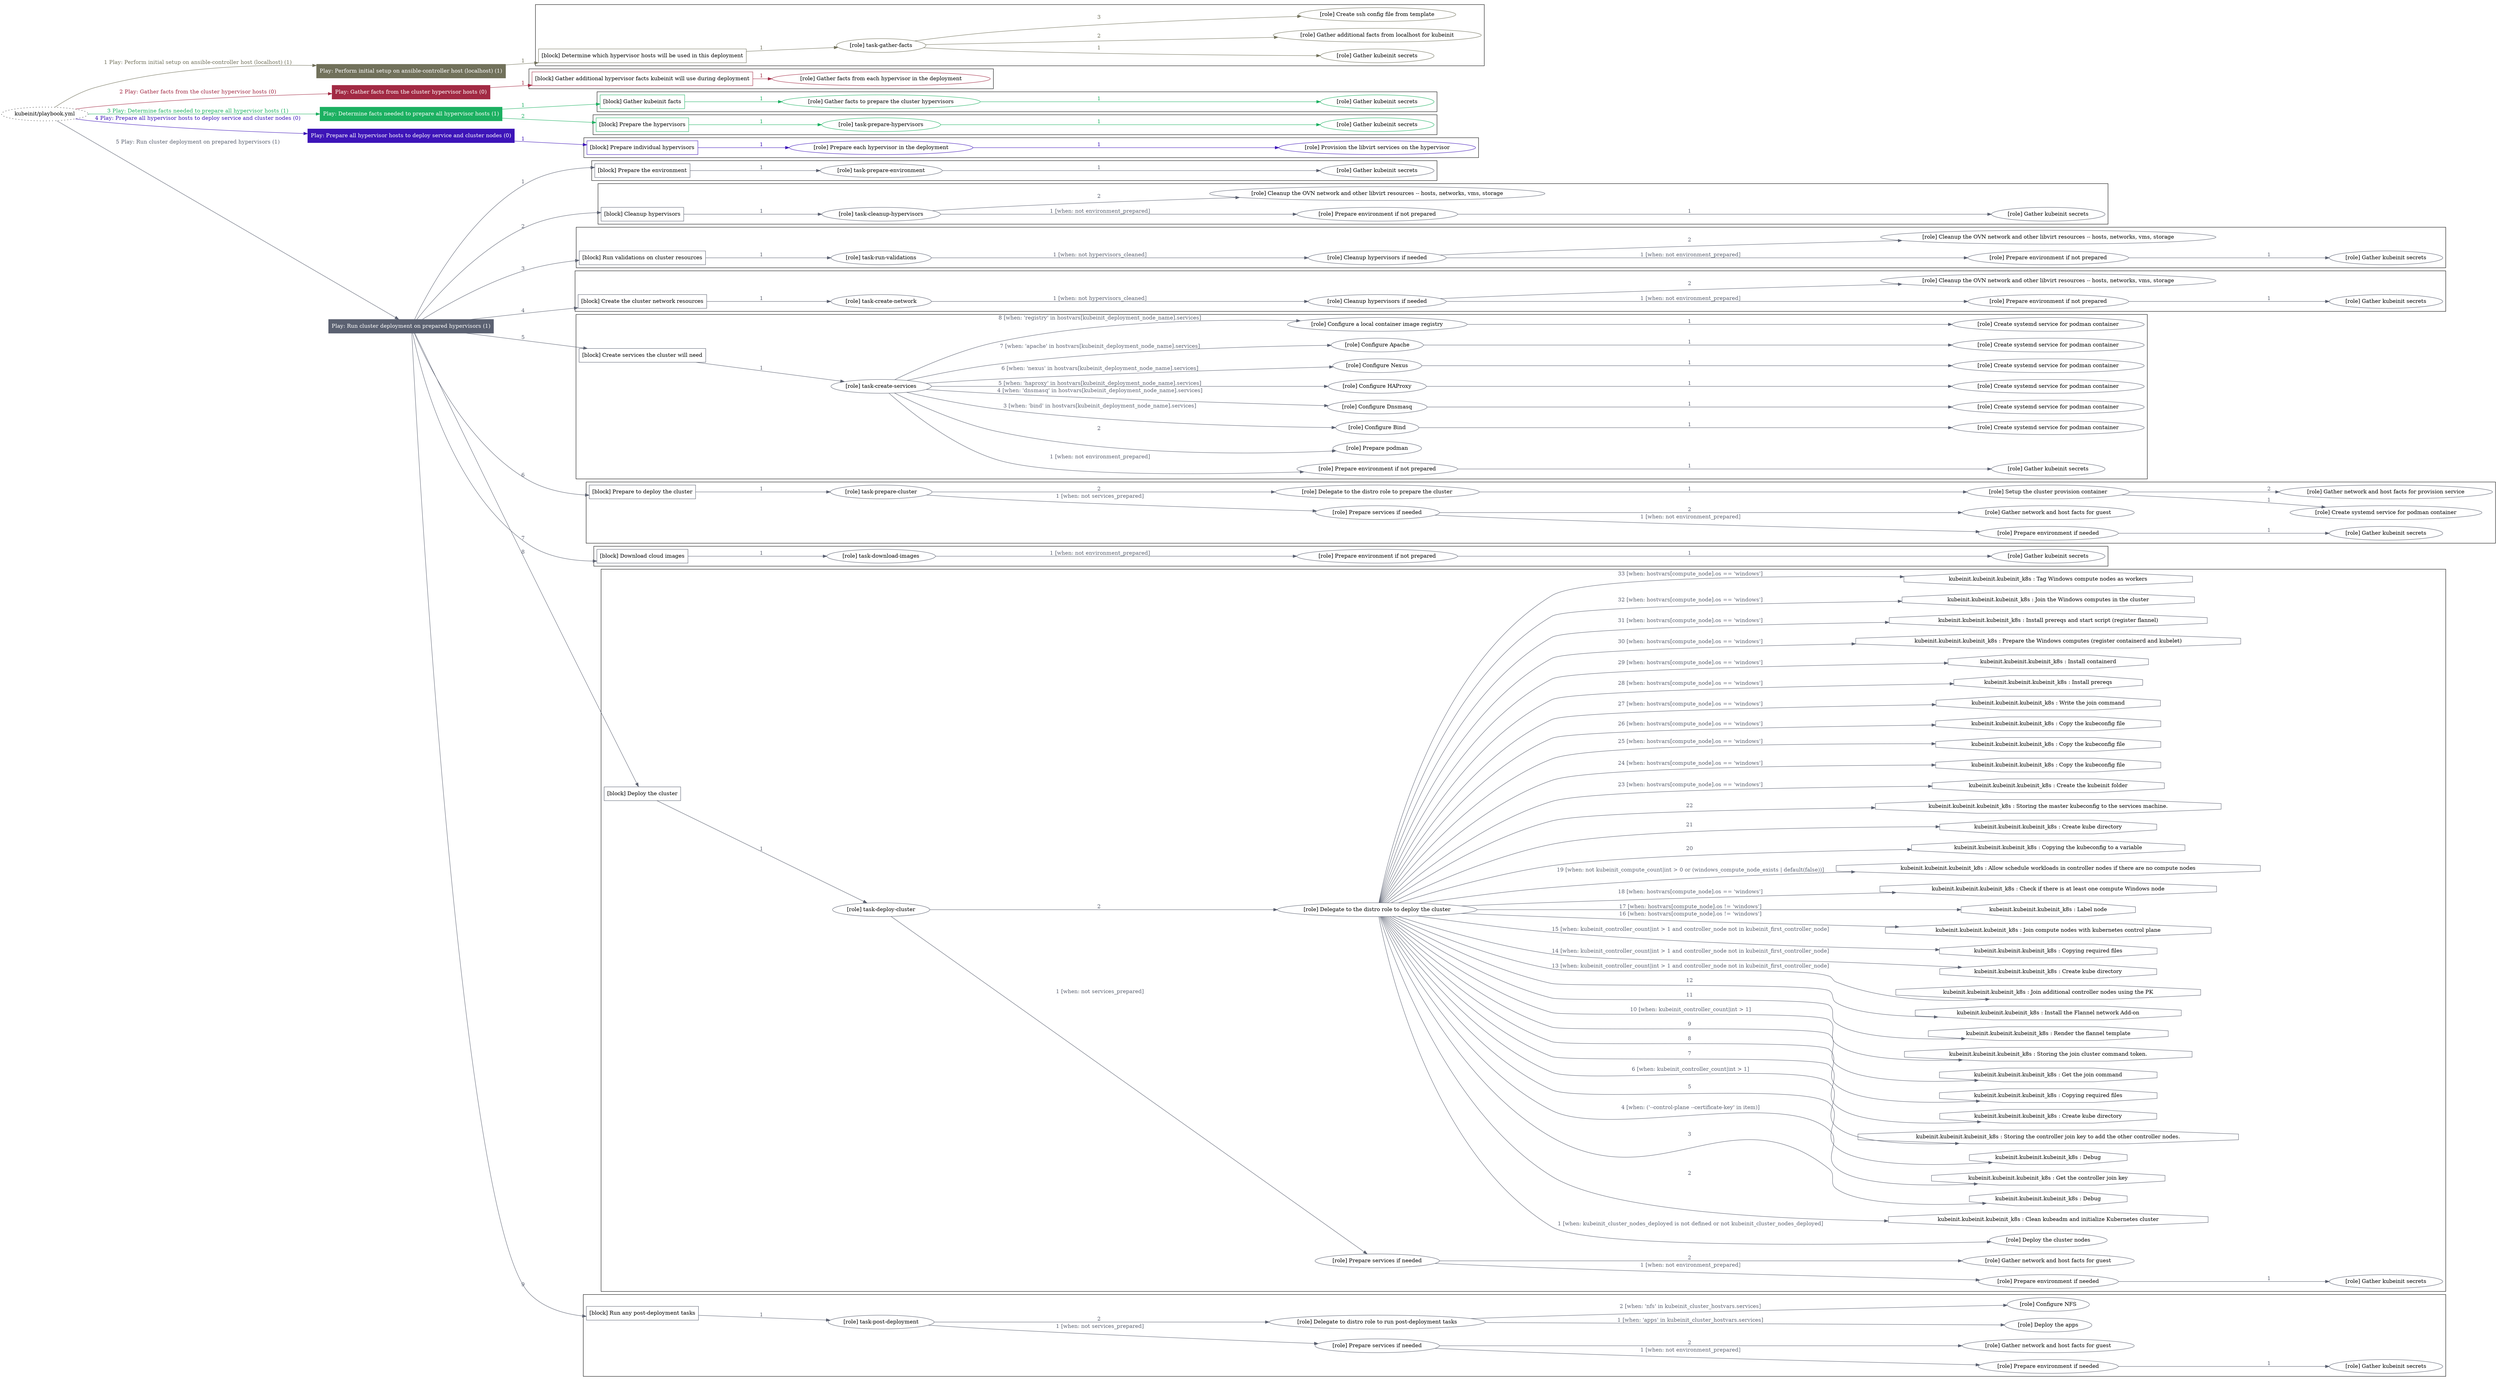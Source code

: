 digraph {
	graph [concentrate=true ordering=in rankdir=LR ratio=fill]
	edge [esep=5 sep=10]
	"kubeinit/playbook.yml" [URL="/home/runner/work/kubeinit/kubeinit/kubeinit/playbook.yml" id=playbook_37fc9bd0 style=dotted]
	"kubeinit/playbook.yml" -> play_7c963f64 [label="1 Play: Perform initial setup on ansible-controller host (localhost) (1)" color="#71715b" fontcolor="#71715b" id=edge_play_7c963f64 labeltooltip="1 Play: Perform initial setup on ansible-controller host (localhost) (1)" tooltip="1 Play: Perform initial setup on ansible-controller host (localhost) (1)"]
	subgraph "Play: Perform initial setup on ansible-controller host (localhost) (1)" {
		play_7c963f64 [label="Play: Perform initial setup on ansible-controller host (localhost) (1)" URL="/home/runner/work/kubeinit/kubeinit/kubeinit/playbook.yml" color="#71715b" fontcolor="#ffffff" id=play_7c963f64 shape=box style=filled tooltip=localhost]
		play_7c963f64 -> block_e3172637 [label=1 color="#71715b" fontcolor="#71715b" id=edge_block_e3172637 labeltooltip=1 tooltip=1]
		subgraph cluster_block_e3172637 {
			block_e3172637 [label="[block] Determine which hypervisor hosts will be used in this deployment" URL="/home/runner/work/kubeinit/kubeinit/kubeinit/playbook.yml" color="#71715b" id=block_e3172637 labeltooltip="Determine which hypervisor hosts will be used in this deployment" shape=box tooltip="Determine which hypervisor hosts will be used in this deployment"]
			block_e3172637 -> role_c6a1f72a [label="1 " color="#71715b" fontcolor="#71715b" id=edge_role_c6a1f72a labeltooltip="1 " tooltip="1 "]
			subgraph "task-gather-facts" {
				role_c6a1f72a [label="[role] task-gather-facts" URL="/home/runner/work/kubeinit/kubeinit/kubeinit/playbook.yml" color="#71715b" id=role_c6a1f72a tooltip="task-gather-facts"]
				role_c6a1f72a -> role_b1468245 [label="1 " color="#71715b" fontcolor="#71715b" id=edge_role_b1468245 labeltooltip="1 " tooltip="1 "]
				subgraph "Gather kubeinit secrets" {
					role_b1468245 [label="[role] Gather kubeinit secrets" URL="/home/runner/.ansible/collections/ansible_collections/kubeinit/kubeinit/roles/kubeinit_prepare/tasks/build_hypervisors_group.yml" color="#71715b" id=role_b1468245 tooltip="Gather kubeinit secrets"]
				}
				role_c6a1f72a -> role_30e3dd3b [label="2 " color="#71715b" fontcolor="#71715b" id=edge_role_30e3dd3b labeltooltip="2 " tooltip="2 "]
				subgraph "Gather additional facts from localhost for kubeinit" {
					role_30e3dd3b [label="[role] Gather additional facts from localhost for kubeinit" URL="/home/runner/.ansible/collections/ansible_collections/kubeinit/kubeinit/roles/kubeinit_prepare/tasks/build_hypervisors_group.yml" color="#71715b" id=role_30e3dd3b tooltip="Gather additional facts from localhost for kubeinit"]
				}
				role_c6a1f72a -> role_0de188fe [label="3 " color="#71715b" fontcolor="#71715b" id=edge_role_0de188fe labeltooltip="3 " tooltip="3 "]
				subgraph "Create ssh config file from template" {
					role_0de188fe [label="[role] Create ssh config file from template" URL="/home/runner/.ansible/collections/ansible_collections/kubeinit/kubeinit/roles/kubeinit_prepare/tasks/build_hypervisors_group.yml" color="#71715b" id=role_0de188fe tooltip="Create ssh config file from template"]
				}
			}
		}
	}
	"kubeinit/playbook.yml" -> play_21fc4b5b [label="2 Play: Gather facts from the cluster hypervisor hosts (0)" color="#a22a44" fontcolor="#a22a44" id=edge_play_21fc4b5b labeltooltip="2 Play: Gather facts from the cluster hypervisor hosts (0)" tooltip="2 Play: Gather facts from the cluster hypervisor hosts (0)"]
	subgraph "Play: Gather facts from the cluster hypervisor hosts (0)" {
		play_21fc4b5b [label="Play: Gather facts from the cluster hypervisor hosts (0)" URL="/home/runner/work/kubeinit/kubeinit/kubeinit/playbook.yml" color="#a22a44" fontcolor="#ffffff" id=play_21fc4b5b shape=box style=filled tooltip="Play: Gather facts from the cluster hypervisor hosts (0)"]
		play_21fc4b5b -> block_97017c40 [label=1 color="#a22a44" fontcolor="#a22a44" id=edge_block_97017c40 labeltooltip=1 tooltip=1]
		subgraph cluster_block_97017c40 {
			block_97017c40 [label="[block] Gather additional hypervisor facts kubeinit will use during deployment" URL="/home/runner/work/kubeinit/kubeinit/kubeinit/playbook.yml" color="#a22a44" id=block_97017c40 labeltooltip="Gather additional hypervisor facts kubeinit will use during deployment" shape=box tooltip="Gather additional hypervisor facts kubeinit will use during deployment"]
			block_97017c40 -> role_42937144 [label="1 " color="#a22a44" fontcolor="#a22a44" id=edge_role_42937144 labeltooltip="1 " tooltip="1 "]
			subgraph "Gather facts from each hypervisor in the deployment" {
				role_42937144 [label="[role] Gather facts from each hypervisor in the deployment" URL="/home/runner/work/kubeinit/kubeinit/kubeinit/playbook.yml" color="#a22a44" id=role_42937144 tooltip="Gather facts from each hypervisor in the deployment"]
			}
		}
	}
	"kubeinit/playbook.yml" -> play_66b19199 [label="3 Play: Determine facts needed to prepare all hypervisor hosts (1)" color="#1cb061" fontcolor="#1cb061" id=edge_play_66b19199 labeltooltip="3 Play: Determine facts needed to prepare all hypervisor hosts (1)" tooltip="3 Play: Determine facts needed to prepare all hypervisor hosts (1)"]
	subgraph "Play: Determine facts needed to prepare all hypervisor hosts (1)" {
		play_66b19199 [label="Play: Determine facts needed to prepare all hypervisor hosts (1)" URL="/home/runner/work/kubeinit/kubeinit/kubeinit/playbook.yml" color="#1cb061" fontcolor="#ffffff" id=play_66b19199 shape=box style=filled tooltip=localhost]
		play_66b19199 -> block_333d1259 [label=1 color="#1cb061" fontcolor="#1cb061" id=edge_block_333d1259 labeltooltip=1 tooltip=1]
		subgraph cluster_block_333d1259 {
			block_333d1259 [label="[block] Gather kubeinit facts" URL="/home/runner/work/kubeinit/kubeinit/kubeinit/playbook.yml" color="#1cb061" id=block_333d1259 labeltooltip="Gather kubeinit facts" shape=box tooltip="Gather kubeinit facts"]
			block_333d1259 -> role_e945be9b [label="1 " color="#1cb061" fontcolor="#1cb061" id=edge_role_e945be9b labeltooltip="1 " tooltip="1 "]
			subgraph "Gather facts to prepare the cluster hypervisors" {
				role_e945be9b [label="[role] Gather facts to prepare the cluster hypervisors" URL="/home/runner/work/kubeinit/kubeinit/kubeinit/playbook.yml" color="#1cb061" id=role_e945be9b tooltip="Gather facts to prepare the cluster hypervisors"]
				role_e945be9b -> role_43d6e75f [label="1 " color="#1cb061" fontcolor="#1cb061" id=edge_role_43d6e75f labeltooltip="1 " tooltip="1 "]
				subgraph "Gather kubeinit secrets" {
					role_43d6e75f [label="[role] Gather kubeinit secrets" URL="/home/runner/.ansible/collections/ansible_collections/kubeinit/kubeinit/roles/kubeinit_prepare/tasks/gather_kubeinit_facts.yml" color="#1cb061" id=role_43d6e75f tooltip="Gather kubeinit secrets"]
				}
			}
		}
		play_66b19199 -> block_4111d19e [label=2 color="#1cb061" fontcolor="#1cb061" id=edge_block_4111d19e labeltooltip=2 tooltip=2]
		subgraph cluster_block_4111d19e {
			block_4111d19e [label="[block] Prepare the hypervisors" URL="/home/runner/work/kubeinit/kubeinit/kubeinit/playbook.yml" color="#1cb061" id=block_4111d19e labeltooltip="Prepare the hypervisors" shape=box tooltip="Prepare the hypervisors"]
			block_4111d19e -> role_21d84c1e [label="1 " color="#1cb061" fontcolor="#1cb061" id=edge_role_21d84c1e labeltooltip="1 " tooltip="1 "]
			subgraph "task-prepare-hypervisors" {
				role_21d84c1e [label="[role] task-prepare-hypervisors" URL="/home/runner/work/kubeinit/kubeinit/kubeinit/playbook.yml" color="#1cb061" id=role_21d84c1e tooltip="task-prepare-hypervisors"]
				role_21d84c1e -> role_14f3a708 [label="1 " color="#1cb061" fontcolor="#1cb061" id=edge_role_14f3a708 labeltooltip="1 " tooltip="1 "]
				subgraph "Gather kubeinit secrets" {
					role_14f3a708 [label="[role] Gather kubeinit secrets" URL="/home/runner/.ansible/collections/ansible_collections/kubeinit/kubeinit/roles/kubeinit_prepare/tasks/gather_kubeinit_facts.yml" color="#1cb061" id=role_14f3a708 tooltip="Gather kubeinit secrets"]
				}
			}
		}
	}
	"kubeinit/playbook.yml" -> play_279dcf7a [label="4 Play: Prepare all hypervisor hosts to deploy service and cluster nodes (0)" color="#3d14b8" fontcolor="#3d14b8" id=edge_play_279dcf7a labeltooltip="4 Play: Prepare all hypervisor hosts to deploy service and cluster nodes (0)" tooltip="4 Play: Prepare all hypervisor hosts to deploy service and cluster nodes (0)"]
	subgraph "Play: Prepare all hypervisor hosts to deploy service and cluster nodes (0)" {
		play_279dcf7a [label="Play: Prepare all hypervisor hosts to deploy service and cluster nodes (0)" URL="/home/runner/work/kubeinit/kubeinit/kubeinit/playbook.yml" color="#3d14b8" fontcolor="#ffffff" id=play_279dcf7a shape=box style=filled tooltip="Play: Prepare all hypervisor hosts to deploy service and cluster nodes (0)"]
		play_279dcf7a -> block_efcea288 [label=1 color="#3d14b8" fontcolor="#3d14b8" id=edge_block_efcea288 labeltooltip=1 tooltip=1]
		subgraph cluster_block_efcea288 {
			block_efcea288 [label="[block] Prepare individual hypervisors" URL="/home/runner/work/kubeinit/kubeinit/kubeinit/playbook.yml" color="#3d14b8" id=block_efcea288 labeltooltip="Prepare individual hypervisors" shape=box tooltip="Prepare individual hypervisors"]
			block_efcea288 -> role_f85fe221 [label="1 " color="#3d14b8" fontcolor="#3d14b8" id=edge_role_f85fe221 labeltooltip="1 " tooltip="1 "]
			subgraph "Prepare each hypervisor in the deployment" {
				role_f85fe221 [label="[role] Prepare each hypervisor in the deployment" URL="/home/runner/work/kubeinit/kubeinit/kubeinit/playbook.yml" color="#3d14b8" id=role_f85fe221 tooltip="Prepare each hypervisor in the deployment"]
				role_f85fe221 -> role_98a0b3cf [label="1 " color="#3d14b8" fontcolor="#3d14b8" id=edge_role_98a0b3cf labeltooltip="1 " tooltip="1 "]
				subgraph "Provision the libvirt services on the hypervisor" {
					role_98a0b3cf [label="[role] Provision the libvirt services on the hypervisor" URL="/home/runner/.ansible/collections/ansible_collections/kubeinit/kubeinit/roles/kubeinit_prepare/tasks/prepare_hypervisor.yml" color="#3d14b8" id=role_98a0b3cf tooltip="Provision the libvirt services on the hypervisor"]
				}
			}
		}
	}
	"kubeinit/playbook.yml" -> play_c4e87d66 [label="5 Play: Run cluster deployment on prepared hypervisors (1)" color="#5b6171" fontcolor="#5b6171" id=edge_play_c4e87d66 labeltooltip="5 Play: Run cluster deployment on prepared hypervisors (1)" tooltip="5 Play: Run cluster deployment on prepared hypervisors (1)"]
	subgraph "Play: Run cluster deployment on prepared hypervisors (1)" {
		play_c4e87d66 [label="Play: Run cluster deployment on prepared hypervisors (1)" URL="/home/runner/work/kubeinit/kubeinit/kubeinit/playbook.yml" color="#5b6171" fontcolor="#ffffff" id=play_c4e87d66 shape=box style=filled tooltip=localhost]
		play_c4e87d66 -> block_ec82002a [label=1 color="#5b6171" fontcolor="#5b6171" id=edge_block_ec82002a labeltooltip=1 tooltip=1]
		subgraph cluster_block_ec82002a {
			block_ec82002a [label="[block] Prepare the environment" URL="/home/runner/work/kubeinit/kubeinit/kubeinit/playbook.yml" color="#5b6171" id=block_ec82002a labeltooltip="Prepare the environment" shape=box tooltip="Prepare the environment"]
			block_ec82002a -> role_f9167e80 [label="1 " color="#5b6171" fontcolor="#5b6171" id=edge_role_f9167e80 labeltooltip="1 " tooltip="1 "]
			subgraph "task-prepare-environment" {
				role_f9167e80 [label="[role] task-prepare-environment" URL="/home/runner/work/kubeinit/kubeinit/kubeinit/playbook.yml" color="#5b6171" id=role_f9167e80 tooltip="task-prepare-environment"]
				role_f9167e80 -> role_a0ba9fea [label="1 " color="#5b6171" fontcolor="#5b6171" id=edge_role_a0ba9fea labeltooltip="1 " tooltip="1 "]
				subgraph "Gather kubeinit secrets" {
					role_a0ba9fea [label="[role] Gather kubeinit secrets" URL="/home/runner/.ansible/collections/ansible_collections/kubeinit/kubeinit/roles/kubeinit_prepare/tasks/gather_kubeinit_facts.yml" color="#5b6171" id=role_a0ba9fea tooltip="Gather kubeinit secrets"]
				}
			}
		}
		play_c4e87d66 -> block_f414724f [label=2 color="#5b6171" fontcolor="#5b6171" id=edge_block_f414724f labeltooltip=2 tooltip=2]
		subgraph cluster_block_f414724f {
			block_f414724f [label="[block] Cleanup hypervisors" URL="/home/runner/work/kubeinit/kubeinit/kubeinit/playbook.yml" color="#5b6171" id=block_f414724f labeltooltip="Cleanup hypervisors" shape=box tooltip="Cleanup hypervisors"]
			block_f414724f -> role_fd83461f [label="1 " color="#5b6171" fontcolor="#5b6171" id=edge_role_fd83461f labeltooltip="1 " tooltip="1 "]
			subgraph "task-cleanup-hypervisors" {
				role_fd83461f [label="[role] task-cleanup-hypervisors" URL="/home/runner/work/kubeinit/kubeinit/kubeinit/playbook.yml" color="#5b6171" id=role_fd83461f tooltip="task-cleanup-hypervisors"]
				role_fd83461f -> role_783e7cdb [label="1 [when: not environment_prepared]" color="#5b6171" fontcolor="#5b6171" id=edge_role_783e7cdb labeltooltip="1 [when: not environment_prepared]" tooltip="1 [when: not environment_prepared]"]
				subgraph "Prepare environment if not prepared" {
					role_783e7cdb [label="[role] Prepare environment if not prepared" URL="/home/runner/.ansible/collections/ansible_collections/kubeinit/kubeinit/roles/kubeinit_prepare/tasks/cleanup_hypervisors.yml" color="#5b6171" id=role_783e7cdb tooltip="Prepare environment if not prepared"]
					role_783e7cdb -> role_04978224 [label="1 " color="#5b6171" fontcolor="#5b6171" id=edge_role_04978224 labeltooltip="1 " tooltip="1 "]
					subgraph "Gather kubeinit secrets" {
						role_04978224 [label="[role] Gather kubeinit secrets" URL="/home/runner/.ansible/collections/ansible_collections/kubeinit/kubeinit/roles/kubeinit_prepare/tasks/gather_kubeinit_facts.yml" color="#5b6171" id=role_04978224 tooltip="Gather kubeinit secrets"]
					}
				}
				role_fd83461f -> role_db8ef199 [label="2 " color="#5b6171" fontcolor="#5b6171" id=edge_role_db8ef199 labeltooltip="2 " tooltip="2 "]
				subgraph "Cleanup the OVN network and other libvirt resources -- hosts, networks, vms, storage" {
					role_db8ef199 [label="[role] Cleanup the OVN network and other libvirt resources -- hosts, networks, vms, storage" URL="/home/runner/.ansible/collections/ansible_collections/kubeinit/kubeinit/roles/kubeinit_prepare/tasks/cleanup_hypervisors.yml" color="#5b6171" id=role_db8ef199 tooltip="Cleanup the OVN network and other libvirt resources -- hosts, networks, vms, storage"]
				}
			}
		}
		play_c4e87d66 -> block_bb086e67 [label=3 color="#5b6171" fontcolor="#5b6171" id=edge_block_bb086e67 labeltooltip=3 tooltip=3]
		subgraph cluster_block_bb086e67 {
			block_bb086e67 [label="[block] Run validations on cluster resources" URL="/home/runner/work/kubeinit/kubeinit/kubeinit/playbook.yml" color="#5b6171" id=block_bb086e67 labeltooltip="Run validations on cluster resources" shape=box tooltip="Run validations on cluster resources"]
			block_bb086e67 -> role_0b402cfc [label="1 " color="#5b6171" fontcolor="#5b6171" id=edge_role_0b402cfc labeltooltip="1 " tooltip="1 "]
			subgraph "task-run-validations" {
				role_0b402cfc [label="[role] task-run-validations" URL="/home/runner/work/kubeinit/kubeinit/kubeinit/playbook.yml" color="#5b6171" id=role_0b402cfc tooltip="task-run-validations"]
				role_0b402cfc -> role_9510f2d9 [label="1 [when: not hypervisors_cleaned]" color="#5b6171" fontcolor="#5b6171" id=edge_role_9510f2d9 labeltooltip="1 [when: not hypervisors_cleaned]" tooltip="1 [when: not hypervisors_cleaned]"]
				subgraph "Cleanup hypervisors if needed" {
					role_9510f2d9 [label="[role] Cleanup hypervisors if needed" URL="/home/runner/.ansible/collections/ansible_collections/kubeinit/kubeinit/roles/kubeinit_validations/tasks/main.yml" color="#5b6171" id=role_9510f2d9 tooltip="Cleanup hypervisors if needed"]
					role_9510f2d9 -> role_a41b23a1 [label="1 [when: not environment_prepared]" color="#5b6171" fontcolor="#5b6171" id=edge_role_a41b23a1 labeltooltip="1 [when: not environment_prepared]" tooltip="1 [when: not environment_prepared]"]
					subgraph "Prepare environment if not prepared" {
						role_a41b23a1 [label="[role] Prepare environment if not prepared" URL="/home/runner/.ansible/collections/ansible_collections/kubeinit/kubeinit/roles/kubeinit_prepare/tasks/cleanup_hypervisors.yml" color="#5b6171" id=role_a41b23a1 tooltip="Prepare environment if not prepared"]
						role_a41b23a1 -> role_7bd117fd [label="1 " color="#5b6171" fontcolor="#5b6171" id=edge_role_7bd117fd labeltooltip="1 " tooltip="1 "]
						subgraph "Gather kubeinit secrets" {
							role_7bd117fd [label="[role] Gather kubeinit secrets" URL="/home/runner/.ansible/collections/ansible_collections/kubeinit/kubeinit/roles/kubeinit_prepare/tasks/gather_kubeinit_facts.yml" color="#5b6171" id=role_7bd117fd tooltip="Gather kubeinit secrets"]
						}
					}
					role_9510f2d9 -> role_02e56392 [label="2 " color="#5b6171" fontcolor="#5b6171" id=edge_role_02e56392 labeltooltip="2 " tooltip="2 "]
					subgraph "Cleanup the OVN network and other libvirt resources -- hosts, networks, vms, storage" {
						role_02e56392 [label="[role] Cleanup the OVN network and other libvirt resources -- hosts, networks, vms, storage" URL="/home/runner/.ansible/collections/ansible_collections/kubeinit/kubeinit/roles/kubeinit_prepare/tasks/cleanup_hypervisors.yml" color="#5b6171" id=role_02e56392 tooltip="Cleanup the OVN network and other libvirt resources -- hosts, networks, vms, storage"]
					}
				}
			}
		}
		play_c4e87d66 -> block_6c2c5ed0 [label=4 color="#5b6171" fontcolor="#5b6171" id=edge_block_6c2c5ed0 labeltooltip=4 tooltip=4]
		subgraph cluster_block_6c2c5ed0 {
			block_6c2c5ed0 [label="[block] Create the cluster network resources" URL="/home/runner/work/kubeinit/kubeinit/kubeinit/playbook.yml" color="#5b6171" id=block_6c2c5ed0 labeltooltip="Create the cluster network resources" shape=box tooltip="Create the cluster network resources"]
			block_6c2c5ed0 -> role_fc075b00 [label="1 " color="#5b6171" fontcolor="#5b6171" id=edge_role_fc075b00 labeltooltip="1 " tooltip="1 "]
			subgraph "task-create-network" {
				role_fc075b00 [label="[role] task-create-network" URL="/home/runner/work/kubeinit/kubeinit/kubeinit/playbook.yml" color="#5b6171" id=role_fc075b00 tooltip="task-create-network"]
				role_fc075b00 -> role_131fb79e [label="1 [when: not hypervisors_cleaned]" color="#5b6171" fontcolor="#5b6171" id=edge_role_131fb79e labeltooltip="1 [when: not hypervisors_cleaned]" tooltip="1 [when: not hypervisors_cleaned]"]
				subgraph "Cleanup hypervisors if needed" {
					role_131fb79e [label="[role] Cleanup hypervisors if needed" URL="/home/runner/.ansible/collections/ansible_collections/kubeinit/kubeinit/roles/kubeinit_libvirt/tasks/create_network.yml" color="#5b6171" id=role_131fb79e tooltip="Cleanup hypervisors if needed"]
					role_131fb79e -> role_5858b11a [label="1 [when: not environment_prepared]" color="#5b6171" fontcolor="#5b6171" id=edge_role_5858b11a labeltooltip="1 [when: not environment_prepared]" tooltip="1 [when: not environment_prepared]"]
					subgraph "Prepare environment if not prepared" {
						role_5858b11a [label="[role] Prepare environment if not prepared" URL="/home/runner/.ansible/collections/ansible_collections/kubeinit/kubeinit/roles/kubeinit_prepare/tasks/cleanup_hypervisors.yml" color="#5b6171" id=role_5858b11a tooltip="Prepare environment if not prepared"]
						role_5858b11a -> role_b5250fd2 [label="1 " color="#5b6171" fontcolor="#5b6171" id=edge_role_b5250fd2 labeltooltip="1 " tooltip="1 "]
						subgraph "Gather kubeinit secrets" {
							role_b5250fd2 [label="[role] Gather kubeinit secrets" URL="/home/runner/.ansible/collections/ansible_collections/kubeinit/kubeinit/roles/kubeinit_prepare/tasks/gather_kubeinit_facts.yml" color="#5b6171" id=role_b5250fd2 tooltip="Gather kubeinit secrets"]
						}
					}
					role_131fb79e -> role_cfba319b [label="2 " color="#5b6171" fontcolor="#5b6171" id=edge_role_cfba319b labeltooltip="2 " tooltip="2 "]
					subgraph "Cleanup the OVN network and other libvirt resources -- hosts, networks, vms, storage" {
						role_cfba319b [label="[role] Cleanup the OVN network and other libvirt resources -- hosts, networks, vms, storage" URL="/home/runner/.ansible/collections/ansible_collections/kubeinit/kubeinit/roles/kubeinit_prepare/tasks/cleanup_hypervisors.yml" color="#5b6171" id=role_cfba319b tooltip="Cleanup the OVN network and other libvirt resources -- hosts, networks, vms, storage"]
					}
				}
			}
		}
		play_c4e87d66 -> block_02cbcf7d [label=5 color="#5b6171" fontcolor="#5b6171" id=edge_block_02cbcf7d labeltooltip=5 tooltip=5]
		subgraph cluster_block_02cbcf7d {
			block_02cbcf7d [label="[block] Create services the cluster will need" URL="/home/runner/work/kubeinit/kubeinit/kubeinit/playbook.yml" color="#5b6171" id=block_02cbcf7d labeltooltip="Create services the cluster will need" shape=box tooltip="Create services the cluster will need"]
			block_02cbcf7d -> role_6879e29a [label="1 " color="#5b6171" fontcolor="#5b6171" id=edge_role_6879e29a labeltooltip="1 " tooltip="1 "]
			subgraph "task-create-services" {
				role_6879e29a [label="[role] task-create-services" URL="/home/runner/work/kubeinit/kubeinit/kubeinit/playbook.yml" color="#5b6171" id=role_6879e29a tooltip="task-create-services"]
				role_6879e29a -> role_bdbb60f8 [label="1 [when: not environment_prepared]" color="#5b6171" fontcolor="#5b6171" id=edge_role_bdbb60f8 labeltooltip="1 [when: not environment_prepared]" tooltip="1 [when: not environment_prepared]"]
				subgraph "Prepare environment if not prepared" {
					role_bdbb60f8 [label="[role] Prepare environment if not prepared" URL="/home/runner/.ansible/collections/ansible_collections/kubeinit/kubeinit/roles/kubeinit_services/tasks/main.yml" color="#5b6171" id=role_bdbb60f8 tooltip="Prepare environment if not prepared"]
					role_bdbb60f8 -> role_faa0738e [label="1 " color="#5b6171" fontcolor="#5b6171" id=edge_role_faa0738e labeltooltip="1 " tooltip="1 "]
					subgraph "Gather kubeinit secrets" {
						role_faa0738e [label="[role] Gather kubeinit secrets" URL="/home/runner/.ansible/collections/ansible_collections/kubeinit/kubeinit/roles/kubeinit_prepare/tasks/gather_kubeinit_facts.yml" color="#5b6171" id=role_faa0738e tooltip="Gather kubeinit secrets"]
					}
				}
				role_6879e29a -> role_d0b4770d [label="2 " color="#5b6171" fontcolor="#5b6171" id=edge_role_d0b4770d labeltooltip="2 " tooltip="2 "]
				subgraph "Prepare podman" {
					role_d0b4770d [label="[role] Prepare podman" URL="/home/runner/.ansible/collections/ansible_collections/kubeinit/kubeinit/roles/kubeinit_services/tasks/00_create_service_pod.yml" color="#5b6171" id=role_d0b4770d tooltip="Prepare podman"]
				}
				role_6879e29a -> role_1bc050ab [label="3 [when: 'bind' in hostvars[kubeinit_deployment_node_name].services]" color="#5b6171" fontcolor="#5b6171" id=edge_role_1bc050ab labeltooltip="3 [when: 'bind' in hostvars[kubeinit_deployment_node_name].services]" tooltip="3 [when: 'bind' in hostvars[kubeinit_deployment_node_name].services]"]
				subgraph "Configure Bind" {
					role_1bc050ab [label="[role] Configure Bind" URL="/home/runner/.ansible/collections/ansible_collections/kubeinit/kubeinit/roles/kubeinit_services/tasks/start_services_containers.yml" color="#5b6171" id=role_1bc050ab tooltip="Configure Bind"]
					role_1bc050ab -> role_e14cfb68 [label="1 " color="#5b6171" fontcolor="#5b6171" id=edge_role_e14cfb68 labeltooltip="1 " tooltip="1 "]
					subgraph "Create systemd service for podman container" {
						role_e14cfb68 [label="[role] Create systemd service for podman container" URL="/home/runner/.ansible/collections/ansible_collections/kubeinit/kubeinit/roles/kubeinit_bind/tasks/main.yml" color="#5b6171" id=role_e14cfb68 tooltip="Create systemd service for podman container"]
					}
				}
				role_6879e29a -> role_3f3eaf5b [label="4 [when: 'dnsmasq' in hostvars[kubeinit_deployment_node_name].services]" color="#5b6171" fontcolor="#5b6171" id=edge_role_3f3eaf5b labeltooltip="4 [when: 'dnsmasq' in hostvars[kubeinit_deployment_node_name].services]" tooltip="4 [when: 'dnsmasq' in hostvars[kubeinit_deployment_node_name].services]"]
				subgraph "Configure Dnsmasq" {
					role_3f3eaf5b [label="[role] Configure Dnsmasq" URL="/home/runner/.ansible/collections/ansible_collections/kubeinit/kubeinit/roles/kubeinit_services/tasks/start_services_containers.yml" color="#5b6171" id=role_3f3eaf5b tooltip="Configure Dnsmasq"]
					role_3f3eaf5b -> role_6b5d2a21 [label="1 " color="#5b6171" fontcolor="#5b6171" id=edge_role_6b5d2a21 labeltooltip="1 " tooltip="1 "]
					subgraph "Create systemd service for podman container" {
						role_6b5d2a21 [label="[role] Create systemd service for podman container" URL="/home/runner/.ansible/collections/ansible_collections/kubeinit/kubeinit/roles/kubeinit_dnsmasq/tasks/main.yml" color="#5b6171" id=role_6b5d2a21 tooltip="Create systemd service for podman container"]
					}
				}
				role_6879e29a -> role_fe3653c2 [label="5 [when: 'haproxy' in hostvars[kubeinit_deployment_node_name].services]" color="#5b6171" fontcolor="#5b6171" id=edge_role_fe3653c2 labeltooltip="5 [when: 'haproxy' in hostvars[kubeinit_deployment_node_name].services]" tooltip="5 [when: 'haproxy' in hostvars[kubeinit_deployment_node_name].services]"]
				subgraph "Configure HAProxy" {
					role_fe3653c2 [label="[role] Configure HAProxy" URL="/home/runner/.ansible/collections/ansible_collections/kubeinit/kubeinit/roles/kubeinit_services/tasks/start_services_containers.yml" color="#5b6171" id=role_fe3653c2 tooltip="Configure HAProxy"]
					role_fe3653c2 -> role_8ba8305b [label="1 " color="#5b6171" fontcolor="#5b6171" id=edge_role_8ba8305b labeltooltip="1 " tooltip="1 "]
					subgraph "Create systemd service for podman container" {
						role_8ba8305b [label="[role] Create systemd service for podman container" URL="/home/runner/.ansible/collections/ansible_collections/kubeinit/kubeinit/roles/kubeinit_haproxy/tasks/main.yml" color="#5b6171" id=role_8ba8305b tooltip="Create systemd service for podman container"]
					}
				}
				role_6879e29a -> role_b645eeb7 [label="6 [when: 'nexus' in hostvars[kubeinit_deployment_node_name].services]" color="#5b6171" fontcolor="#5b6171" id=edge_role_b645eeb7 labeltooltip="6 [when: 'nexus' in hostvars[kubeinit_deployment_node_name].services]" tooltip="6 [when: 'nexus' in hostvars[kubeinit_deployment_node_name].services]"]
				subgraph "Configure Nexus" {
					role_b645eeb7 [label="[role] Configure Nexus" URL="/home/runner/.ansible/collections/ansible_collections/kubeinit/kubeinit/roles/kubeinit_services/tasks/start_services_containers.yml" color="#5b6171" id=role_b645eeb7 tooltip="Configure Nexus"]
					role_b645eeb7 -> role_bdd99a2a [label="1 " color="#5b6171" fontcolor="#5b6171" id=edge_role_bdd99a2a labeltooltip="1 " tooltip="1 "]
					subgraph "Create systemd service for podman container" {
						role_bdd99a2a [label="[role] Create systemd service for podman container" URL="/home/runner/.ansible/collections/ansible_collections/kubeinit/kubeinit/roles/kubeinit_nexus/tasks/main.yml" color="#5b6171" id=role_bdd99a2a tooltip="Create systemd service for podman container"]
					}
				}
				role_6879e29a -> role_4f7f829a [label="7 [when: 'apache' in hostvars[kubeinit_deployment_node_name].services]" color="#5b6171" fontcolor="#5b6171" id=edge_role_4f7f829a labeltooltip="7 [when: 'apache' in hostvars[kubeinit_deployment_node_name].services]" tooltip="7 [when: 'apache' in hostvars[kubeinit_deployment_node_name].services]"]
				subgraph "Configure Apache" {
					role_4f7f829a [label="[role] Configure Apache" URL="/home/runner/.ansible/collections/ansible_collections/kubeinit/kubeinit/roles/kubeinit_services/tasks/start_services_containers.yml" color="#5b6171" id=role_4f7f829a tooltip="Configure Apache"]
					role_4f7f829a -> role_55a8d0aa [label="1 " color="#5b6171" fontcolor="#5b6171" id=edge_role_55a8d0aa labeltooltip="1 " tooltip="1 "]
					subgraph "Create systemd service for podman container" {
						role_55a8d0aa [label="[role] Create systemd service for podman container" URL="/home/runner/.ansible/collections/ansible_collections/kubeinit/kubeinit/roles/kubeinit_apache/tasks/main.yml" color="#5b6171" id=role_55a8d0aa tooltip="Create systemd service for podman container"]
					}
				}
				role_6879e29a -> role_1843b4fa [label="8 [when: 'registry' in hostvars[kubeinit_deployment_node_name].services]" color="#5b6171" fontcolor="#5b6171" id=edge_role_1843b4fa labeltooltip="8 [when: 'registry' in hostvars[kubeinit_deployment_node_name].services]" tooltip="8 [when: 'registry' in hostvars[kubeinit_deployment_node_name].services]"]
				subgraph "Configure a local container image registry" {
					role_1843b4fa [label="[role] Configure a local container image registry" URL="/home/runner/.ansible/collections/ansible_collections/kubeinit/kubeinit/roles/kubeinit_services/tasks/start_services_containers.yml" color="#5b6171" id=role_1843b4fa tooltip="Configure a local container image registry"]
					role_1843b4fa -> role_0d8b436d [label="1 " color="#5b6171" fontcolor="#5b6171" id=edge_role_0d8b436d labeltooltip="1 " tooltip="1 "]
					subgraph "Create systemd service for podman container" {
						role_0d8b436d [label="[role] Create systemd service for podman container" URL="/home/runner/.ansible/collections/ansible_collections/kubeinit/kubeinit/roles/kubeinit_registry/tasks/main.yml" color="#5b6171" id=role_0d8b436d tooltip="Create systemd service for podman container"]
					}
				}
			}
		}
		play_c4e87d66 -> block_0b8c4c30 [label=6 color="#5b6171" fontcolor="#5b6171" id=edge_block_0b8c4c30 labeltooltip=6 tooltip=6]
		subgraph cluster_block_0b8c4c30 {
			block_0b8c4c30 [label="[block] Prepare to deploy the cluster" URL="/home/runner/work/kubeinit/kubeinit/kubeinit/playbook.yml" color="#5b6171" id=block_0b8c4c30 labeltooltip="Prepare to deploy the cluster" shape=box tooltip="Prepare to deploy the cluster"]
			block_0b8c4c30 -> role_b652e8bd [label="1 " color="#5b6171" fontcolor="#5b6171" id=edge_role_b652e8bd labeltooltip="1 " tooltip="1 "]
			subgraph "task-prepare-cluster" {
				role_b652e8bd [label="[role] task-prepare-cluster" URL="/home/runner/work/kubeinit/kubeinit/kubeinit/playbook.yml" color="#5b6171" id=role_b652e8bd tooltip="task-prepare-cluster"]
				role_b652e8bd -> role_66fe3eee [label="1 [when: not services_prepared]" color="#5b6171" fontcolor="#5b6171" id=edge_role_66fe3eee labeltooltip="1 [when: not services_prepared]" tooltip="1 [when: not services_prepared]"]
				subgraph "Prepare services if needed" {
					role_66fe3eee [label="[role] Prepare services if needed" URL="/home/runner/.ansible/collections/ansible_collections/kubeinit/kubeinit/roles/kubeinit_prepare/tasks/prepare_cluster.yml" color="#5b6171" id=role_66fe3eee tooltip="Prepare services if needed"]
					role_66fe3eee -> role_8d16bbfb [label="1 [when: not environment_prepared]" color="#5b6171" fontcolor="#5b6171" id=edge_role_8d16bbfb labeltooltip="1 [when: not environment_prepared]" tooltip="1 [when: not environment_prepared]"]
					subgraph "Prepare environment if needed" {
						role_8d16bbfb [label="[role] Prepare environment if needed" URL="/home/runner/.ansible/collections/ansible_collections/kubeinit/kubeinit/roles/kubeinit_services/tasks/prepare_services.yml" color="#5b6171" id=role_8d16bbfb tooltip="Prepare environment if needed"]
						role_8d16bbfb -> role_ffdfe647 [label="1 " color="#5b6171" fontcolor="#5b6171" id=edge_role_ffdfe647 labeltooltip="1 " tooltip="1 "]
						subgraph "Gather kubeinit secrets" {
							role_ffdfe647 [label="[role] Gather kubeinit secrets" URL="/home/runner/.ansible/collections/ansible_collections/kubeinit/kubeinit/roles/kubeinit_prepare/tasks/gather_kubeinit_facts.yml" color="#5b6171" id=role_ffdfe647 tooltip="Gather kubeinit secrets"]
						}
					}
					role_66fe3eee -> role_22c94b8f [label="2 " color="#5b6171" fontcolor="#5b6171" id=edge_role_22c94b8f labeltooltip="2 " tooltip="2 "]
					subgraph "Gather network and host facts for guest" {
						role_22c94b8f [label="[role] Gather network and host facts for guest" URL="/home/runner/.ansible/collections/ansible_collections/kubeinit/kubeinit/roles/kubeinit_services/tasks/prepare_services.yml" color="#5b6171" id=role_22c94b8f tooltip="Gather network and host facts for guest"]
					}
				}
				role_b652e8bd -> role_3404061e [label="2 " color="#5b6171" fontcolor="#5b6171" id=edge_role_3404061e labeltooltip="2 " tooltip="2 "]
				subgraph "Delegate to the distro role to prepare the cluster" {
					role_3404061e [label="[role] Delegate to the distro role to prepare the cluster" URL="/home/runner/.ansible/collections/ansible_collections/kubeinit/kubeinit/roles/kubeinit_prepare/tasks/prepare_cluster.yml" color="#5b6171" id=role_3404061e tooltip="Delegate to the distro role to prepare the cluster"]
					role_3404061e -> role_74bf9961 [label="1 " color="#5b6171" fontcolor="#5b6171" id=edge_role_74bf9961 labeltooltip="1 " tooltip="1 "]
					subgraph "Setup the cluster provision container" {
						role_74bf9961 [label="[role] Setup the cluster provision container" URL="/home/runner/.ansible/collections/ansible_collections/kubeinit/kubeinit/roles/kubeinit_k8s/tasks/prepare_cluster.yml" color="#5b6171" id=role_74bf9961 tooltip="Setup the cluster provision container"]
						role_74bf9961 -> role_1111fbd6 [label="1 " color="#5b6171" fontcolor="#5b6171" id=edge_role_1111fbd6 labeltooltip="1 " tooltip="1 "]
						subgraph "Create systemd service for podman container" {
							role_1111fbd6 [label="[role] Create systemd service for podman container" URL="/home/runner/.ansible/collections/ansible_collections/kubeinit/kubeinit/roles/kubeinit_services/tasks/create_provision_container.yml" color="#5b6171" id=role_1111fbd6 tooltip="Create systemd service for podman container"]
						}
						role_74bf9961 -> role_de31c1fb [label="2 " color="#5b6171" fontcolor="#5b6171" id=edge_role_de31c1fb labeltooltip="2 " tooltip="2 "]
						subgraph "Gather network and host facts for provision service" {
							role_de31c1fb [label="[role] Gather network and host facts for provision service" URL="/home/runner/.ansible/collections/ansible_collections/kubeinit/kubeinit/roles/kubeinit_services/tasks/create_provision_container.yml" color="#5b6171" id=role_de31c1fb tooltip="Gather network and host facts for provision service"]
						}
					}
				}
			}
		}
		play_c4e87d66 -> block_877a41e4 [label=7 color="#5b6171" fontcolor="#5b6171" id=edge_block_877a41e4 labeltooltip=7 tooltip=7]
		subgraph cluster_block_877a41e4 {
			block_877a41e4 [label="[block] Download cloud images" URL="/home/runner/work/kubeinit/kubeinit/kubeinit/playbook.yml" color="#5b6171" id=block_877a41e4 labeltooltip="Download cloud images" shape=box tooltip="Download cloud images"]
			block_877a41e4 -> role_2b216a1b [label="1 " color="#5b6171" fontcolor="#5b6171" id=edge_role_2b216a1b labeltooltip="1 " tooltip="1 "]
			subgraph "task-download-images" {
				role_2b216a1b [label="[role] task-download-images" URL="/home/runner/work/kubeinit/kubeinit/kubeinit/playbook.yml" color="#5b6171" id=role_2b216a1b tooltip="task-download-images"]
				role_2b216a1b -> role_b4423153 [label="1 [when: not environment_prepared]" color="#5b6171" fontcolor="#5b6171" id=edge_role_b4423153 labeltooltip="1 [when: not environment_prepared]" tooltip="1 [when: not environment_prepared]"]
				subgraph "Prepare environment if not prepared" {
					role_b4423153 [label="[role] Prepare environment if not prepared" URL="/home/runner/.ansible/collections/ansible_collections/kubeinit/kubeinit/roles/kubeinit_libvirt/tasks/download_cloud_images.yml" color="#5b6171" id=role_b4423153 tooltip="Prepare environment if not prepared"]
					role_b4423153 -> role_146faad5 [label="1 " color="#5b6171" fontcolor="#5b6171" id=edge_role_146faad5 labeltooltip="1 " tooltip="1 "]
					subgraph "Gather kubeinit secrets" {
						role_146faad5 [label="[role] Gather kubeinit secrets" URL="/home/runner/.ansible/collections/ansible_collections/kubeinit/kubeinit/roles/kubeinit_prepare/tasks/gather_kubeinit_facts.yml" color="#5b6171" id=role_146faad5 tooltip="Gather kubeinit secrets"]
					}
				}
			}
		}
		play_c4e87d66 -> block_46211af8 [label=8 color="#5b6171" fontcolor="#5b6171" id=edge_block_46211af8 labeltooltip=8 tooltip=8]
		subgraph cluster_block_46211af8 {
			block_46211af8 [label="[block] Deploy the cluster" URL="/home/runner/work/kubeinit/kubeinit/kubeinit/playbook.yml" color="#5b6171" id=block_46211af8 labeltooltip="Deploy the cluster" shape=box tooltip="Deploy the cluster"]
			block_46211af8 -> role_3d2aefce [label="1 " color="#5b6171" fontcolor="#5b6171" id=edge_role_3d2aefce labeltooltip="1 " tooltip="1 "]
			subgraph "task-deploy-cluster" {
				role_3d2aefce [label="[role] task-deploy-cluster" URL="/home/runner/work/kubeinit/kubeinit/kubeinit/playbook.yml" color="#5b6171" id=role_3d2aefce tooltip="task-deploy-cluster"]
				role_3d2aefce -> role_e3cec716 [label="1 [when: not services_prepared]" color="#5b6171" fontcolor="#5b6171" id=edge_role_e3cec716 labeltooltip="1 [when: not services_prepared]" tooltip="1 [when: not services_prepared]"]
				subgraph "Prepare services if needed" {
					role_e3cec716 [label="[role] Prepare services if needed" URL="/home/runner/.ansible/collections/ansible_collections/kubeinit/kubeinit/roles/kubeinit_prepare/tasks/deploy_cluster.yml" color="#5b6171" id=role_e3cec716 tooltip="Prepare services if needed"]
					role_e3cec716 -> role_a3aa9180 [label="1 [when: not environment_prepared]" color="#5b6171" fontcolor="#5b6171" id=edge_role_a3aa9180 labeltooltip="1 [when: not environment_prepared]" tooltip="1 [when: not environment_prepared]"]
					subgraph "Prepare environment if needed" {
						role_a3aa9180 [label="[role] Prepare environment if needed" URL="/home/runner/.ansible/collections/ansible_collections/kubeinit/kubeinit/roles/kubeinit_services/tasks/prepare_services.yml" color="#5b6171" id=role_a3aa9180 tooltip="Prepare environment if needed"]
						role_a3aa9180 -> role_a08f98e2 [label="1 " color="#5b6171" fontcolor="#5b6171" id=edge_role_a08f98e2 labeltooltip="1 " tooltip="1 "]
						subgraph "Gather kubeinit secrets" {
							role_a08f98e2 [label="[role] Gather kubeinit secrets" URL="/home/runner/.ansible/collections/ansible_collections/kubeinit/kubeinit/roles/kubeinit_prepare/tasks/gather_kubeinit_facts.yml" color="#5b6171" id=role_a08f98e2 tooltip="Gather kubeinit secrets"]
						}
					}
					role_e3cec716 -> role_050377aa [label="2 " color="#5b6171" fontcolor="#5b6171" id=edge_role_050377aa labeltooltip="2 " tooltip="2 "]
					subgraph "Gather network and host facts for guest" {
						role_050377aa [label="[role] Gather network and host facts for guest" URL="/home/runner/.ansible/collections/ansible_collections/kubeinit/kubeinit/roles/kubeinit_services/tasks/prepare_services.yml" color="#5b6171" id=role_050377aa tooltip="Gather network and host facts for guest"]
					}
				}
				role_3d2aefce -> role_1c30a93c [label="2 " color="#5b6171" fontcolor="#5b6171" id=edge_role_1c30a93c labeltooltip="2 " tooltip="2 "]
				subgraph "Delegate to the distro role to deploy the cluster" {
					role_1c30a93c [label="[role] Delegate to the distro role to deploy the cluster" URL="/home/runner/.ansible/collections/ansible_collections/kubeinit/kubeinit/roles/kubeinit_prepare/tasks/deploy_cluster.yml" color="#5b6171" id=role_1c30a93c tooltip="Delegate to the distro role to deploy the cluster"]
					role_1c30a93c -> role_e8da3600 [label="1 [when: kubeinit_cluster_nodes_deployed is not defined or not kubeinit_cluster_nodes_deployed]" color="#5b6171" fontcolor="#5b6171" id=edge_role_e8da3600 labeltooltip="1 [when: kubeinit_cluster_nodes_deployed is not defined or not kubeinit_cluster_nodes_deployed]" tooltip="1 [when: kubeinit_cluster_nodes_deployed is not defined or not kubeinit_cluster_nodes_deployed]"]
					subgraph "Deploy the cluster nodes" {
						role_e8da3600 [label="[role] Deploy the cluster nodes" URL="/home/runner/.ansible/collections/ansible_collections/kubeinit/kubeinit/roles/kubeinit_k8s/tasks/main.yml" color="#5b6171" id=role_e8da3600 tooltip="Deploy the cluster nodes"]
					}
					task_414e71a3 [label="kubeinit.kubeinit.kubeinit_k8s : Clean kubeadm and initialize Kubernetes cluster" URL="/home/runner/.ansible/collections/ansible_collections/kubeinit/kubeinit/roles/kubeinit_k8s/tasks/main.yml" color="#5b6171" id=task_414e71a3 shape=octagon tooltip="kubeinit.kubeinit.kubeinit_k8s : Clean kubeadm and initialize Kubernetes cluster"]
					role_1c30a93c -> task_414e71a3 [label="2 " color="#5b6171" fontcolor="#5b6171" id=edge_task_414e71a3 labeltooltip="2 " tooltip="2 "]
					task_dac888f6 [label="kubeinit.kubeinit.kubeinit_k8s : Debug" URL="/home/runner/.ansible/collections/ansible_collections/kubeinit/kubeinit/roles/kubeinit_k8s/tasks/main.yml" color="#5b6171" id=task_dac888f6 shape=octagon tooltip="kubeinit.kubeinit.kubeinit_k8s : Debug"]
					role_1c30a93c -> task_dac888f6 [label="3 " color="#5b6171" fontcolor="#5b6171" id=edge_task_dac888f6 labeltooltip="3 " tooltip="3 "]
					task_ca33a06a [label="kubeinit.kubeinit.kubeinit_k8s : Get the controller join key" URL="/home/runner/.ansible/collections/ansible_collections/kubeinit/kubeinit/roles/kubeinit_k8s/tasks/main.yml" color="#5b6171" id=task_ca33a06a shape=octagon tooltip="kubeinit.kubeinit.kubeinit_k8s : Get the controller join key"]
					role_1c30a93c -> task_ca33a06a [label="4 [when: ('--control-plane --certificate-key' in item)]" color="#5b6171" fontcolor="#5b6171" id=edge_task_ca33a06a labeltooltip="4 [when: ('--control-plane --certificate-key' in item)]" tooltip="4 [when: ('--control-plane --certificate-key' in item)]"]
					task_e7ee1e27 [label="kubeinit.kubeinit.kubeinit_k8s : Debug" URL="/home/runner/.ansible/collections/ansible_collections/kubeinit/kubeinit/roles/kubeinit_k8s/tasks/main.yml" color="#5b6171" id=task_e7ee1e27 shape=octagon tooltip="kubeinit.kubeinit.kubeinit_k8s : Debug"]
					role_1c30a93c -> task_e7ee1e27 [label="5 " color="#5b6171" fontcolor="#5b6171" id=edge_task_e7ee1e27 labeltooltip="5 " tooltip="5 "]
					task_af1a9125 [label="kubeinit.kubeinit.kubeinit_k8s : Storing the controller join key to add the other controller nodes." URL="/home/runner/.ansible/collections/ansible_collections/kubeinit/kubeinit/roles/kubeinit_k8s/tasks/main.yml" color="#5b6171" id=task_af1a9125 shape=octagon tooltip="kubeinit.kubeinit.kubeinit_k8s : Storing the controller join key to add the other controller nodes."]
					role_1c30a93c -> task_af1a9125 [label="6 [when: kubeinit_controller_count|int > 1]" color="#5b6171" fontcolor="#5b6171" id=edge_task_af1a9125 labeltooltip="6 [when: kubeinit_controller_count|int > 1]" tooltip="6 [when: kubeinit_controller_count|int > 1]"]
					task_2ff231d5 [label="kubeinit.kubeinit.kubeinit_k8s : Create kube directory" URL="/home/runner/.ansible/collections/ansible_collections/kubeinit/kubeinit/roles/kubeinit_k8s/tasks/main.yml" color="#5b6171" id=task_2ff231d5 shape=octagon tooltip="kubeinit.kubeinit.kubeinit_k8s : Create kube directory"]
					role_1c30a93c -> task_2ff231d5 [label="7 " color="#5b6171" fontcolor="#5b6171" id=edge_task_2ff231d5 labeltooltip="7 " tooltip="7 "]
					task_a9a0a479 [label="kubeinit.kubeinit.kubeinit_k8s : Copying required files" URL="/home/runner/.ansible/collections/ansible_collections/kubeinit/kubeinit/roles/kubeinit_k8s/tasks/main.yml" color="#5b6171" id=task_a9a0a479 shape=octagon tooltip="kubeinit.kubeinit.kubeinit_k8s : Copying required files"]
					role_1c30a93c -> task_a9a0a479 [label="8 " color="#5b6171" fontcolor="#5b6171" id=edge_task_a9a0a479 labeltooltip="8 " tooltip="8 "]
					task_74eab794 [label="kubeinit.kubeinit.kubeinit_k8s : Get the join command" URL="/home/runner/.ansible/collections/ansible_collections/kubeinit/kubeinit/roles/kubeinit_k8s/tasks/main.yml" color="#5b6171" id=task_74eab794 shape=octagon tooltip="kubeinit.kubeinit.kubeinit_k8s : Get the join command"]
					role_1c30a93c -> task_74eab794 [label="9 " color="#5b6171" fontcolor="#5b6171" id=edge_task_74eab794 labeltooltip="9 " tooltip="9 "]
					task_b76d6570 [label="kubeinit.kubeinit.kubeinit_k8s : Storing the join cluster command token." URL="/home/runner/.ansible/collections/ansible_collections/kubeinit/kubeinit/roles/kubeinit_k8s/tasks/main.yml" color="#5b6171" id=task_b76d6570 shape=octagon tooltip="kubeinit.kubeinit.kubeinit_k8s : Storing the join cluster command token."]
					role_1c30a93c -> task_b76d6570 [label="10 [when: kubeinit_controller_count|int > 1]" color="#5b6171" fontcolor="#5b6171" id=edge_task_b76d6570 labeltooltip="10 [when: kubeinit_controller_count|int > 1]" tooltip="10 [when: kubeinit_controller_count|int > 1]"]
					task_6157d4cc [label="kubeinit.kubeinit.kubeinit_k8s : Render the flannel template" URL="/home/runner/.ansible/collections/ansible_collections/kubeinit/kubeinit/roles/kubeinit_k8s/tasks/main.yml" color="#5b6171" id=task_6157d4cc shape=octagon tooltip="kubeinit.kubeinit.kubeinit_k8s : Render the flannel template"]
					role_1c30a93c -> task_6157d4cc [label="11 " color="#5b6171" fontcolor="#5b6171" id=edge_task_6157d4cc labeltooltip="11 " tooltip="11 "]
					task_931cf15d [label="kubeinit.kubeinit.kubeinit_k8s : Install the Flannel network Add-on" URL="/home/runner/.ansible/collections/ansible_collections/kubeinit/kubeinit/roles/kubeinit_k8s/tasks/main.yml" color="#5b6171" id=task_931cf15d shape=octagon tooltip="kubeinit.kubeinit.kubeinit_k8s : Install the Flannel network Add-on"]
					role_1c30a93c -> task_931cf15d [label="12 " color="#5b6171" fontcolor="#5b6171" id=edge_task_931cf15d labeltooltip="12 " tooltip="12 "]
					task_8be04c4a [label="kubeinit.kubeinit.kubeinit_k8s : Join additional controller nodes using the PK" URL="/home/runner/.ansible/collections/ansible_collections/kubeinit/kubeinit/roles/kubeinit_k8s/tasks/main.yml" color="#5b6171" id=task_8be04c4a shape=octagon tooltip="kubeinit.kubeinit.kubeinit_k8s : Join additional controller nodes using the PK"]
					role_1c30a93c -> task_8be04c4a [label="13 [when: kubeinit_controller_count|int > 1 and controller_node not in kubeinit_first_controller_node]" color="#5b6171" fontcolor="#5b6171" id=edge_task_8be04c4a labeltooltip="13 [when: kubeinit_controller_count|int > 1 and controller_node not in kubeinit_first_controller_node]" tooltip="13 [when: kubeinit_controller_count|int > 1 and controller_node not in kubeinit_first_controller_node]"]
					task_9c47c8b0 [label="kubeinit.kubeinit.kubeinit_k8s : Create kube directory" URL="/home/runner/.ansible/collections/ansible_collections/kubeinit/kubeinit/roles/kubeinit_k8s/tasks/main.yml" color="#5b6171" id=task_9c47c8b0 shape=octagon tooltip="kubeinit.kubeinit.kubeinit_k8s : Create kube directory"]
					role_1c30a93c -> task_9c47c8b0 [label="14 [when: kubeinit_controller_count|int > 1 and controller_node not in kubeinit_first_controller_node]" color="#5b6171" fontcolor="#5b6171" id=edge_task_9c47c8b0 labeltooltip="14 [when: kubeinit_controller_count|int > 1 and controller_node not in kubeinit_first_controller_node]" tooltip="14 [when: kubeinit_controller_count|int > 1 and controller_node not in kubeinit_first_controller_node]"]
					task_cb1b7d62 [label="kubeinit.kubeinit.kubeinit_k8s : Copying required files" URL="/home/runner/.ansible/collections/ansible_collections/kubeinit/kubeinit/roles/kubeinit_k8s/tasks/main.yml" color="#5b6171" id=task_cb1b7d62 shape=octagon tooltip="kubeinit.kubeinit.kubeinit_k8s : Copying required files"]
					role_1c30a93c -> task_cb1b7d62 [label="15 [when: kubeinit_controller_count|int > 1 and controller_node not in kubeinit_first_controller_node]" color="#5b6171" fontcolor="#5b6171" id=edge_task_cb1b7d62 labeltooltip="15 [when: kubeinit_controller_count|int > 1 and controller_node not in kubeinit_first_controller_node]" tooltip="15 [when: kubeinit_controller_count|int > 1 and controller_node not in kubeinit_first_controller_node]"]
					task_f40044d6 [label="kubeinit.kubeinit.kubeinit_k8s : Join compute nodes with kubernetes control plane" URL="/home/runner/.ansible/collections/ansible_collections/kubeinit/kubeinit/roles/kubeinit_k8s/tasks/main.yml" color="#5b6171" id=task_f40044d6 shape=octagon tooltip="kubeinit.kubeinit.kubeinit_k8s : Join compute nodes with kubernetes control plane"]
					role_1c30a93c -> task_f40044d6 [label="16 [when: hostvars[compute_node].os != 'windows']" color="#5b6171" fontcolor="#5b6171" id=edge_task_f40044d6 labeltooltip="16 [when: hostvars[compute_node].os != 'windows']" tooltip="16 [when: hostvars[compute_node].os != 'windows']"]
					task_ec7de152 [label="kubeinit.kubeinit.kubeinit_k8s : Label node" URL="/home/runner/.ansible/collections/ansible_collections/kubeinit/kubeinit/roles/kubeinit_k8s/tasks/main.yml" color="#5b6171" id=task_ec7de152 shape=octagon tooltip="kubeinit.kubeinit.kubeinit_k8s : Label node"]
					role_1c30a93c -> task_ec7de152 [label="17 [when: hostvars[compute_node].os != 'windows']" color="#5b6171" fontcolor="#5b6171" id=edge_task_ec7de152 labeltooltip="17 [when: hostvars[compute_node].os != 'windows']" tooltip="17 [when: hostvars[compute_node].os != 'windows']"]
					task_df43ffb4 [label="kubeinit.kubeinit.kubeinit_k8s : Check if there is at least one compute Windows node" URL="/home/runner/.ansible/collections/ansible_collections/kubeinit/kubeinit/roles/kubeinit_k8s/tasks/main.yml" color="#5b6171" id=task_df43ffb4 shape=octagon tooltip="kubeinit.kubeinit.kubeinit_k8s : Check if there is at least one compute Windows node"]
					role_1c30a93c -> task_df43ffb4 [label="18 [when: hostvars[compute_node].os == 'windows']" color="#5b6171" fontcolor="#5b6171" id=edge_task_df43ffb4 labeltooltip="18 [when: hostvars[compute_node].os == 'windows']" tooltip="18 [when: hostvars[compute_node].os == 'windows']"]
					task_2346d48f [label="kubeinit.kubeinit.kubeinit_k8s : Allow schedule workloads in controller nodes if there are no compute nodes" URL="/home/runner/.ansible/collections/ansible_collections/kubeinit/kubeinit/roles/kubeinit_k8s/tasks/main.yml" color="#5b6171" id=task_2346d48f shape=octagon tooltip="kubeinit.kubeinit.kubeinit_k8s : Allow schedule workloads in controller nodes if there are no compute nodes"]
					role_1c30a93c -> task_2346d48f [label="19 [when: not kubeinit_compute_count|int > 0 or (windows_compute_node_exists | default(false))]" color="#5b6171" fontcolor="#5b6171" id=edge_task_2346d48f labeltooltip="19 [when: not kubeinit_compute_count|int > 0 or (windows_compute_node_exists | default(false))]" tooltip="19 [when: not kubeinit_compute_count|int > 0 or (windows_compute_node_exists | default(false))]"]
					task_36635bf0 [label="kubeinit.kubeinit.kubeinit_k8s : Copying the kubeconfig to a variable" URL="/home/runner/.ansible/collections/ansible_collections/kubeinit/kubeinit/roles/kubeinit_k8s/tasks/main.yml" color="#5b6171" id=task_36635bf0 shape=octagon tooltip="kubeinit.kubeinit.kubeinit_k8s : Copying the kubeconfig to a variable"]
					role_1c30a93c -> task_36635bf0 [label="20 " color="#5b6171" fontcolor="#5b6171" id=edge_task_36635bf0 labeltooltip="20 " tooltip="20 "]
					task_3040e05b [label="kubeinit.kubeinit.kubeinit_k8s : Create kube directory" URL="/home/runner/.ansible/collections/ansible_collections/kubeinit/kubeinit/roles/kubeinit_k8s/tasks/main.yml" color="#5b6171" id=task_3040e05b shape=octagon tooltip="kubeinit.kubeinit.kubeinit_k8s : Create kube directory"]
					role_1c30a93c -> task_3040e05b [label="21 " color="#5b6171" fontcolor="#5b6171" id=edge_task_3040e05b labeltooltip="21 " tooltip="21 "]
					task_0b160141 [label="kubeinit.kubeinit.kubeinit_k8s : Storing the master kubeconfig to the services machine." URL="/home/runner/.ansible/collections/ansible_collections/kubeinit/kubeinit/roles/kubeinit_k8s/tasks/main.yml" color="#5b6171" id=task_0b160141 shape=octagon tooltip="kubeinit.kubeinit.kubeinit_k8s : Storing the master kubeconfig to the services machine."]
					role_1c30a93c -> task_0b160141 [label="22 " color="#5b6171" fontcolor="#5b6171" id=edge_task_0b160141 labeltooltip="22 " tooltip="22 "]
					task_0ab6a042 [label="kubeinit.kubeinit.kubeinit_k8s : Create the kubeinit folder" URL="/home/runner/.ansible/collections/ansible_collections/kubeinit/kubeinit/roles/kubeinit_k8s/tasks/main.yml" color="#5b6171" id=task_0ab6a042 shape=octagon tooltip="kubeinit.kubeinit.kubeinit_k8s : Create the kubeinit folder"]
					role_1c30a93c -> task_0ab6a042 [label="23 [when: hostvars[compute_node].os == 'windows']" color="#5b6171" fontcolor="#5b6171" id=edge_task_0ab6a042 labeltooltip="23 [when: hostvars[compute_node].os == 'windows']" tooltip="23 [when: hostvars[compute_node].os == 'windows']"]
					task_664997b0 [label="kubeinit.kubeinit.kubeinit_k8s : Copy the kubeconfig file" URL="/home/runner/.ansible/collections/ansible_collections/kubeinit/kubeinit/roles/kubeinit_k8s/tasks/main.yml" color="#5b6171" id=task_664997b0 shape=octagon tooltip="kubeinit.kubeinit.kubeinit_k8s : Copy the kubeconfig file"]
					role_1c30a93c -> task_664997b0 [label="24 [when: hostvars[compute_node].os == 'windows']" color="#5b6171" fontcolor="#5b6171" id=edge_task_664997b0 labeltooltip="24 [when: hostvars[compute_node].os == 'windows']" tooltip="24 [when: hostvars[compute_node].os == 'windows']"]
					task_b618f404 [label="kubeinit.kubeinit.kubeinit_k8s : Copy the kubeconfig file" URL="/home/runner/.ansible/collections/ansible_collections/kubeinit/kubeinit/roles/kubeinit_k8s/tasks/main.yml" color="#5b6171" id=task_b618f404 shape=octagon tooltip="kubeinit.kubeinit.kubeinit_k8s : Copy the kubeconfig file"]
					role_1c30a93c -> task_b618f404 [label="25 [when: hostvars[compute_node].os == 'windows']" color="#5b6171" fontcolor="#5b6171" id=edge_task_b618f404 labeltooltip="25 [when: hostvars[compute_node].os == 'windows']" tooltip="25 [when: hostvars[compute_node].os == 'windows']"]
					task_0aac7e74 [label="kubeinit.kubeinit.kubeinit_k8s : Copy the kubeconfig file" URL="/home/runner/.ansible/collections/ansible_collections/kubeinit/kubeinit/roles/kubeinit_k8s/tasks/main.yml" color="#5b6171" id=task_0aac7e74 shape=octagon tooltip="kubeinit.kubeinit.kubeinit_k8s : Copy the kubeconfig file"]
					role_1c30a93c -> task_0aac7e74 [label="26 [when: hostvars[compute_node].os == 'windows']" color="#5b6171" fontcolor="#5b6171" id=edge_task_0aac7e74 labeltooltip="26 [when: hostvars[compute_node].os == 'windows']" tooltip="26 [when: hostvars[compute_node].os == 'windows']"]
					task_4246e4ac [label="kubeinit.kubeinit.kubeinit_k8s : Write the join command" URL="/home/runner/.ansible/collections/ansible_collections/kubeinit/kubeinit/roles/kubeinit_k8s/tasks/main.yml" color="#5b6171" id=task_4246e4ac shape=octagon tooltip="kubeinit.kubeinit.kubeinit_k8s : Write the join command"]
					role_1c30a93c -> task_4246e4ac [label="27 [when: hostvars[compute_node].os == 'windows']" color="#5b6171" fontcolor="#5b6171" id=edge_task_4246e4ac labeltooltip="27 [when: hostvars[compute_node].os == 'windows']" tooltip="27 [when: hostvars[compute_node].os == 'windows']"]
					task_f747bf6a [label="kubeinit.kubeinit.kubeinit_k8s : Install prereqs" URL="/home/runner/.ansible/collections/ansible_collections/kubeinit/kubeinit/roles/kubeinit_k8s/tasks/main.yml" color="#5b6171" id=task_f747bf6a shape=octagon tooltip="kubeinit.kubeinit.kubeinit_k8s : Install prereqs"]
					role_1c30a93c -> task_f747bf6a [label="28 [when: hostvars[compute_node].os == 'windows']" color="#5b6171" fontcolor="#5b6171" id=edge_task_f747bf6a labeltooltip="28 [when: hostvars[compute_node].os == 'windows']" tooltip="28 [when: hostvars[compute_node].os == 'windows']"]
					task_cf30f321 [label="kubeinit.kubeinit.kubeinit_k8s : Install containerd" URL="/home/runner/.ansible/collections/ansible_collections/kubeinit/kubeinit/roles/kubeinit_k8s/tasks/main.yml" color="#5b6171" id=task_cf30f321 shape=octagon tooltip="kubeinit.kubeinit.kubeinit_k8s : Install containerd"]
					role_1c30a93c -> task_cf30f321 [label="29 [when: hostvars[compute_node].os == 'windows']" color="#5b6171" fontcolor="#5b6171" id=edge_task_cf30f321 labeltooltip="29 [when: hostvars[compute_node].os == 'windows']" tooltip="29 [when: hostvars[compute_node].os == 'windows']"]
					task_9c093511 [label="kubeinit.kubeinit.kubeinit_k8s : Prepare the Windows computes (register containerd and kubelet)" URL="/home/runner/.ansible/collections/ansible_collections/kubeinit/kubeinit/roles/kubeinit_k8s/tasks/main.yml" color="#5b6171" id=task_9c093511 shape=octagon tooltip="kubeinit.kubeinit.kubeinit_k8s : Prepare the Windows computes (register containerd and kubelet)"]
					role_1c30a93c -> task_9c093511 [label="30 [when: hostvars[compute_node].os == 'windows']" color="#5b6171" fontcolor="#5b6171" id=edge_task_9c093511 labeltooltip="30 [when: hostvars[compute_node].os == 'windows']" tooltip="30 [when: hostvars[compute_node].os == 'windows']"]
					task_6819956e [label="kubeinit.kubeinit.kubeinit_k8s : Install prereqs and start script (register flannel)" URL="/home/runner/.ansible/collections/ansible_collections/kubeinit/kubeinit/roles/kubeinit_k8s/tasks/main.yml" color="#5b6171" id=task_6819956e shape=octagon tooltip="kubeinit.kubeinit.kubeinit_k8s : Install prereqs and start script (register flannel)"]
					role_1c30a93c -> task_6819956e [label="31 [when: hostvars[compute_node].os == 'windows']" color="#5b6171" fontcolor="#5b6171" id=edge_task_6819956e labeltooltip="31 [when: hostvars[compute_node].os == 'windows']" tooltip="31 [when: hostvars[compute_node].os == 'windows']"]
					task_1a93c31d [label="kubeinit.kubeinit.kubeinit_k8s : Join the Windows computes in the cluster" URL="/home/runner/.ansible/collections/ansible_collections/kubeinit/kubeinit/roles/kubeinit_k8s/tasks/main.yml" color="#5b6171" id=task_1a93c31d shape=octagon tooltip="kubeinit.kubeinit.kubeinit_k8s : Join the Windows computes in the cluster"]
					role_1c30a93c -> task_1a93c31d [label="32 [when: hostvars[compute_node].os == 'windows']" color="#5b6171" fontcolor="#5b6171" id=edge_task_1a93c31d labeltooltip="32 [when: hostvars[compute_node].os == 'windows']" tooltip="32 [when: hostvars[compute_node].os == 'windows']"]
					task_80c26704 [label="kubeinit.kubeinit.kubeinit_k8s : Tag Windows compute nodes as workers" URL="/home/runner/.ansible/collections/ansible_collections/kubeinit/kubeinit/roles/kubeinit_k8s/tasks/main.yml" color="#5b6171" id=task_80c26704 shape=octagon tooltip="kubeinit.kubeinit.kubeinit_k8s : Tag Windows compute nodes as workers"]
					role_1c30a93c -> task_80c26704 [label="33 [when: hostvars[compute_node].os == 'windows']" color="#5b6171" fontcolor="#5b6171" id=edge_task_80c26704 labeltooltip="33 [when: hostvars[compute_node].os == 'windows']" tooltip="33 [when: hostvars[compute_node].os == 'windows']"]
				}
			}
		}
		play_c4e87d66 -> block_ee982453 [label=9 color="#5b6171" fontcolor="#5b6171" id=edge_block_ee982453 labeltooltip=9 tooltip=9]
		subgraph cluster_block_ee982453 {
			block_ee982453 [label="[block] Run any post-deployment tasks" URL="/home/runner/work/kubeinit/kubeinit/kubeinit/playbook.yml" color="#5b6171" id=block_ee982453 labeltooltip="Run any post-deployment tasks" shape=box tooltip="Run any post-deployment tasks"]
			block_ee982453 -> role_3893f749 [label="1 " color="#5b6171" fontcolor="#5b6171" id=edge_role_3893f749 labeltooltip="1 " tooltip="1 "]
			subgraph "task-post-deployment" {
				role_3893f749 [label="[role] task-post-deployment" URL="/home/runner/work/kubeinit/kubeinit/kubeinit/playbook.yml" color="#5b6171" id=role_3893f749 tooltip="task-post-deployment"]
				role_3893f749 -> role_7324c103 [label="1 [when: not services_prepared]" color="#5b6171" fontcolor="#5b6171" id=edge_role_7324c103 labeltooltip="1 [when: not services_prepared]" tooltip="1 [when: not services_prepared]"]
				subgraph "Prepare services if needed" {
					role_7324c103 [label="[role] Prepare services if needed" URL="/home/runner/.ansible/collections/ansible_collections/kubeinit/kubeinit/roles/kubeinit_prepare/tasks/post_deployment.yml" color="#5b6171" id=role_7324c103 tooltip="Prepare services if needed"]
					role_7324c103 -> role_845e4a9c [label="1 [when: not environment_prepared]" color="#5b6171" fontcolor="#5b6171" id=edge_role_845e4a9c labeltooltip="1 [when: not environment_prepared]" tooltip="1 [when: not environment_prepared]"]
					subgraph "Prepare environment if needed" {
						role_845e4a9c [label="[role] Prepare environment if needed" URL="/home/runner/.ansible/collections/ansible_collections/kubeinit/kubeinit/roles/kubeinit_services/tasks/prepare_services.yml" color="#5b6171" id=role_845e4a9c tooltip="Prepare environment if needed"]
						role_845e4a9c -> role_1e1e85f7 [label="1 " color="#5b6171" fontcolor="#5b6171" id=edge_role_1e1e85f7 labeltooltip="1 " tooltip="1 "]
						subgraph "Gather kubeinit secrets" {
							role_1e1e85f7 [label="[role] Gather kubeinit secrets" URL="/home/runner/.ansible/collections/ansible_collections/kubeinit/kubeinit/roles/kubeinit_prepare/tasks/gather_kubeinit_facts.yml" color="#5b6171" id=role_1e1e85f7 tooltip="Gather kubeinit secrets"]
						}
					}
					role_7324c103 -> role_8f74f614 [label="2 " color="#5b6171" fontcolor="#5b6171" id=edge_role_8f74f614 labeltooltip="2 " tooltip="2 "]
					subgraph "Gather network and host facts for guest" {
						role_8f74f614 [label="[role] Gather network and host facts for guest" URL="/home/runner/.ansible/collections/ansible_collections/kubeinit/kubeinit/roles/kubeinit_services/tasks/prepare_services.yml" color="#5b6171" id=role_8f74f614 tooltip="Gather network and host facts for guest"]
					}
				}
				role_3893f749 -> role_1dfe5cb1 [label="2 " color="#5b6171" fontcolor="#5b6171" id=edge_role_1dfe5cb1 labeltooltip="2 " tooltip="2 "]
				subgraph "Delegate to distro role to run post-deployment tasks" {
					role_1dfe5cb1 [label="[role] Delegate to distro role to run post-deployment tasks" URL="/home/runner/.ansible/collections/ansible_collections/kubeinit/kubeinit/roles/kubeinit_prepare/tasks/post_deployment.yml" color="#5b6171" id=role_1dfe5cb1 tooltip="Delegate to distro role to run post-deployment tasks"]
					role_1dfe5cb1 -> role_65dc14bb [label="1 [when: 'apps' in kubeinit_cluster_hostvars.services]" color="#5b6171" fontcolor="#5b6171" id=edge_role_65dc14bb labeltooltip="1 [when: 'apps' in kubeinit_cluster_hostvars.services]" tooltip="1 [when: 'apps' in kubeinit_cluster_hostvars.services]"]
					subgraph "Deploy the apps" {
						role_65dc14bb [label="[role] Deploy the apps" URL="/home/runner/.ansible/collections/ansible_collections/kubeinit/kubeinit/roles/kubeinit_k8s/tasks/post_deployment_tasks.yml" color="#5b6171" id=role_65dc14bb tooltip="Deploy the apps"]
					}
					role_1dfe5cb1 -> role_4d55c86e [label="2 [when: 'nfs' in kubeinit_cluster_hostvars.services]" color="#5b6171" fontcolor="#5b6171" id=edge_role_4d55c86e labeltooltip="2 [when: 'nfs' in kubeinit_cluster_hostvars.services]" tooltip="2 [when: 'nfs' in kubeinit_cluster_hostvars.services]"]
					subgraph "Configure NFS" {
						role_4d55c86e [label="[role] Configure NFS" URL="/home/runner/.ansible/collections/ansible_collections/kubeinit/kubeinit/roles/kubeinit_k8s/tasks/post_deployment_tasks.yml" color="#5b6171" id=role_4d55c86e tooltip="Configure NFS"]
					}
				}
			}
		}
	}
}

